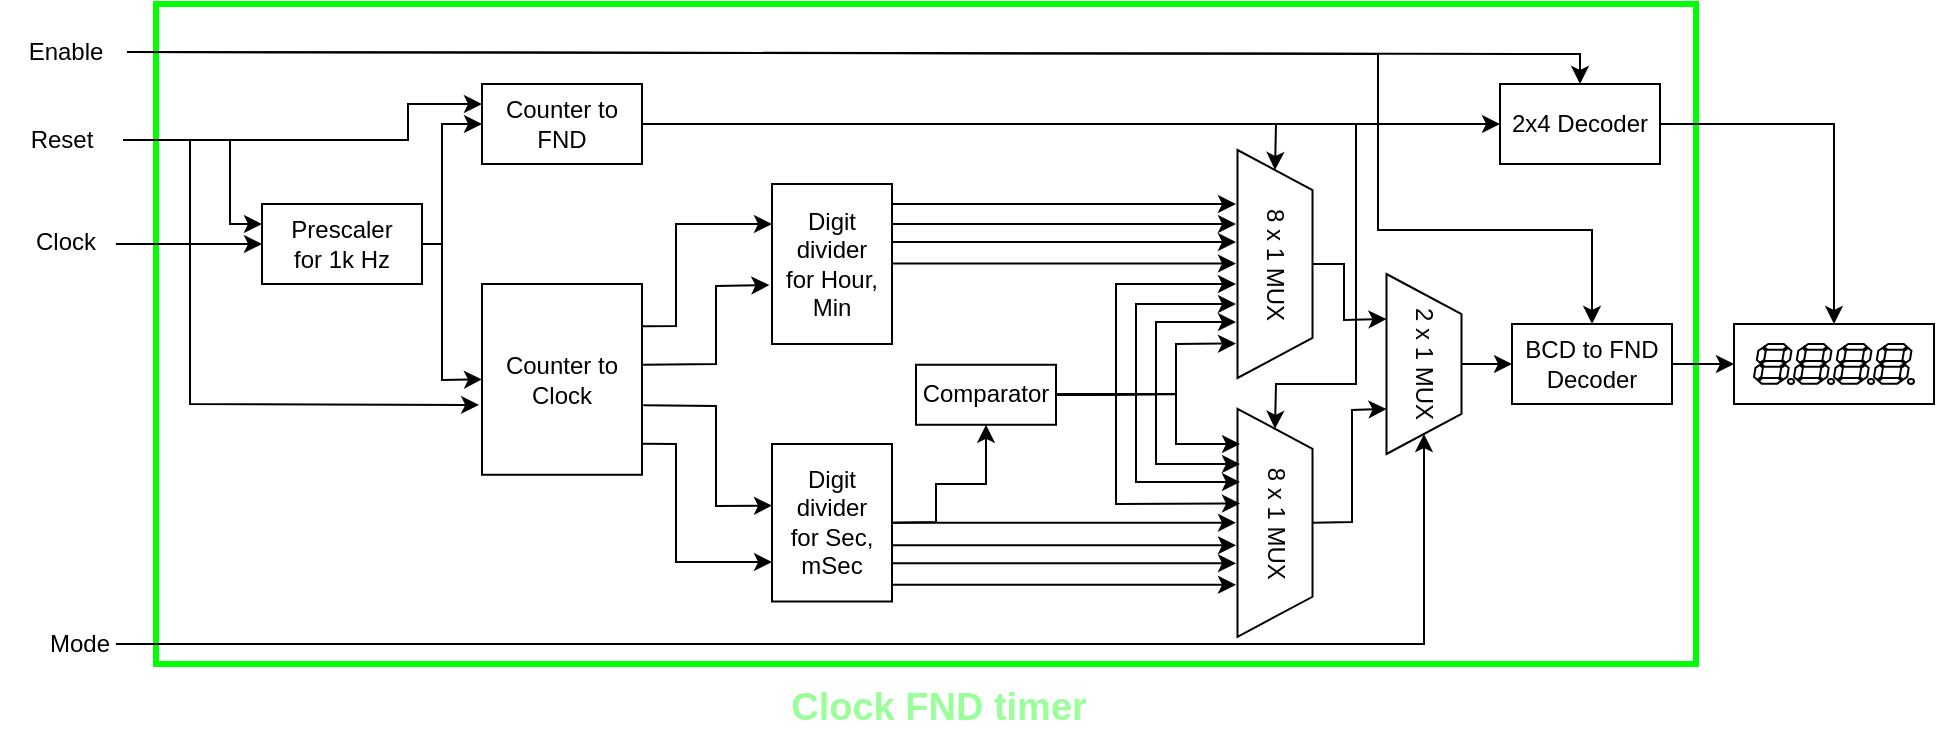 <mxfile>
    <diagram id="L_YF2_mMsxPXs-gu_ANQ" name="페이지-1">
        <mxGraphModel dx="1353" dy="408" grid="0" gridSize="10" guides="1" tooltips="1" connect="1" arrows="1" fold="1" page="0" pageScale="1" pageWidth="827" pageHeight="1169" math="0" shadow="0">
            <root>
                <mxCell id="0"/>
                <mxCell id="1" parent="0"/>
                <mxCell id="56" value="" style="rounded=0;whiteSpace=wrap;html=1;fillColor=none;strokeWidth=3;strokeColor=#00FF00;" vertex="1" parent="1">
                    <mxGeometry x="-60" y="100" width="770" height="330" as="geometry"/>
                </mxCell>
                <mxCell id="38" style="edgeStyle=none;rounded=0;html=1;exitX=1;exitY=0.5;exitDx=0;exitDy=0;entryX=0;entryY=0.5;entryDx=0;entryDy=0;" edge="1" parent="1" source="2" target="3">
                    <mxGeometry relative="1" as="geometry">
                        <Array as="points">
                            <mxPoint x="83" y="220"/>
                            <mxPoint x="83" y="160"/>
                        </Array>
                    </mxGeometry>
                </mxCell>
                <mxCell id="2" value="Prescaler&lt;br&gt;for 1k Hz" style="rounded=0;whiteSpace=wrap;html=1;" vertex="1" parent="1">
                    <mxGeometry x="-7" y="200" width="80" height="40" as="geometry"/>
                </mxCell>
                <mxCell id="37" value="" style="edgeStyle=none;rounded=0;html=1;" edge="1" parent="1" source="3" target="5">
                    <mxGeometry relative="1" as="geometry"/>
                </mxCell>
                <mxCell id="3" value="Counter to FND" style="rounded=0;whiteSpace=wrap;html=1;" vertex="1" parent="1">
                    <mxGeometry x="103" y="140" width="80" height="40" as="geometry"/>
                </mxCell>
                <mxCell id="40" value="" style="edgeStyle=none;rounded=0;html=1;entryX=0;entryY=0.25;entryDx=0;entryDy=0;exitX=1.003;exitY=0.221;exitDx=0;exitDy=0;exitPerimeter=0;" edge="1" parent="1" source="4" target="6">
                    <mxGeometry relative="1" as="geometry">
                        <Array as="points">
                            <mxPoint x="200" y="261"/>
                            <mxPoint x="200" y="210"/>
                            <mxPoint x="223" y="210"/>
                        </Array>
                    </mxGeometry>
                </mxCell>
                <mxCell id="4" value="Counter to Clock" style="rounded=0;whiteSpace=wrap;html=1;" vertex="1" parent="1">
                    <mxGeometry x="103" y="240" width="80" height="95.38" as="geometry"/>
                </mxCell>
                <mxCell id="19" style="edgeStyle=none;html=1;exitX=1;exitY=0.5;exitDx=0;exitDy=0;entryX=0.5;entryY=0;entryDx=0;entryDy=0;rounded=0;" edge="1" parent="1" source="5" target="17">
                    <mxGeometry relative="1" as="geometry">
                        <Array as="points">
                            <mxPoint x="779" y="160"/>
                        </Array>
                    </mxGeometry>
                </mxCell>
                <mxCell id="5" value="2x4 Decoder" style="rounded=0;whiteSpace=wrap;html=1;" vertex="1" parent="1">
                    <mxGeometry x="612" y="140" width="80" height="40" as="geometry"/>
                </mxCell>
                <mxCell id="6" value="Digit divider&lt;br&gt;for Hour, Min" style="rounded=0;whiteSpace=wrap;html=1;" vertex="1" parent="1">
                    <mxGeometry x="248" y="190" width="60" height="80" as="geometry"/>
                </mxCell>
                <mxCell id="7" value="Digit divider&lt;br&gt;for Sec, mSec" style="rounded=0;whiteSpace=wrap;html=1;" vertex="1" parent="1">
                    <mxGeometry x="248" y="320" width="60" height="78.75" as="geometry"/>
                </mxCell>
                <mxCell id="20" value="" style="edgeStyle=none;rounded=0;html=1;" edge="1" parent="1" source="16" target="17">
                    <mxGeometry relative="1" as="geometry"/>
                </mxCell>
                <mxCell id="16" value="BCD to FND Decoder" style="rounded=0;whiteSpace=wrap;html=1;" vertex="1" parent="1">
                    <mxGeometry x="618" y="260" width="80" height="40" as="geometry"/>
                </mxCell>
                <mxCell id="18" value="" style="group" vertex="1" connectable="0" parent="1">
                    <mxGeometry x="729" y="260" width="100" height="40" as="geometry"/>
                </mxCell>
                <mxCell id="9" value="" style="verticalLabelPosition=bottom;shadow=0;dashed=0;align=center;html=1;verticalAlign=top;shape=mxgraph.electrical.opto_electronics.7_segment_display_with_dp;pointerEvents=1;" vertex="1" parent="18">
                    <mxGeometry x="10" y="10" width="20" height="20" as="geometry"/>
                </mxCell>
                <mxCell id="10" value="" style="verticalLabelPosition=bottom;shadow=0;dashed=0;align=center;html=1;verticalAlign=top;shape=mxgraph.electrical.opto_electronics.7_segment_display_with_dp;pointerEvents=1;" vertex="1" parent="18">
                    <mxGeometry x="30" y="10" width="20" height="20" as="geometry"/>
                </mxCell>
                <mxCell id="11" value="" style="verticalLabelPosition=bottom;shadow=0;dashed=0;align=center;html=1;verticalAlign=top;shape=mxgraph.electrical.opto_electronics.7_segment_display_with_dp;pointerEvents=1;" vertex="1" parent="18">
                    <mxGeometry x="50" y="10" width="20" height="20" as="geometry"/>
                </mxCell>
                <mxCell id="12" value="" style="verticalLabelPosition=bottom;shadow=0;dashed=0;align=center;html=1;verticalAlign=top;shape=mxgraph.electrical.opto_electronics.7_segment_display_with_dp;pointerEvents=1;" vertex="1" parent="18">
                    <mxGeometry x="70" y="10" width="20" height="20" as="geometry"/>
                </mxCell>
                <mxCell id="17" value="" style="rounded=0;whiteSpace=wrap;html=1;fillColor=none;" vertex="1" parent="18">
                    <mxGeometry width="100" height="40" as="geometry"/>
                </mxCell>
                <mxCell id="23" value="" style="edgeStyle=none;rounded=0;html=1;" edge="1" parent="1" source="22" target="16">
                    <mxGeometry relative="1" as="geometry"/>
                </mxCell>
                <mxCell id="22" value="2 x 1 MUX" style="shape=trapezoid;perimeter=trapezoidPerimeter;whiteSpace=wrap;html=1;fixedSize=1;fillColor=none;rotation=90;" vertex="1" parent="1">
                    <mxGeometry x="529" y="261.25" width="90" height="37.5" as="geometry"/>
                </mxCell>
                <mxCell id="113" style="edgeStyle=none;rounded=0;html=1;exitX=0.5;exitY=0;exitDx=0;exitDy=0;entryX=0.75;entryY=1;entryDx=0;entryDy=0;" edge="1" parent="1" source="25" target="22">
                    <mxGeometry relative="1" as="geometry">
                        <Array as="points">
                            <mxPoint x="538" y="359"/>
                            <mxPoint x="538" y="303"/>
                        </Array>
                    </mxGeometry>
                </mxCell>
                <mxCell id="25" value="8 x 1 MUX" style="shape=trapezoid;perimeter=trapezoidPerimeter;whiteSpace=wrap;html=1;fixedSize=1;fillColor=none;rotation=90;" vertex="1" parent="1">
                    <mxGeometry x="442.5" y="340.63" width="114" height="37.5" as="geometry"/>
                </mxCell>
                <mxCell id="39" value="" style="endArrow=classic;html=1;rounded=0;exitX=1;exitY=0.5;exitDx=0;exitDy=0;entryX=0;entryY=0.5;entryDx=0;entryDy=0;" edge="1" parent="1" source="2" target="4">
                    <mxGeometry width="50" height="50" relative="1" as="geometry">
                        <mxPoint x="253" y="340" as="sourcePoint"/>
                        <mxPoint x="303" y="290" as="targetPoint"/>
                        <Array as="points">
                            <mxPoint x="83" y="220"/>
                            <mxPoint x="83" y="288"/>
                        </Array>
                    </mxGeometry>
                </mxCell>
                <mxCell id="41" value="" style="endArrow=classic;html=1;rounded=0;entryX=-0.022;entryY=0.632;entryDx=0;entryDy=0;entryPerimeter=0;exitX=1.007;exitY=0.423;exitDx=0;exitDy=0;exitPerimeter=0;" edge="1" parent="1" source="4" target="6">
                    <mxGeometry width="50" height="50" relative="1" as="geometry">
                        <mxPoint x="183" y="270" as="sourcePoint"/>
                        <mxPoint x="253" y="250" as="targetPoint"/>
                        <Array as="points">
                            <mxPoint x="220" y="280"/>
                            <mxPoint x="220" y="241"/>
                        </Array>
                    </mxGeometry>
                </mxCell>
                <mxCell id="43" value="" style="endArrow=classic;html=1;rounded=0;entryX=0;entryY=0.391;entryDx=0;entryDy=0;entryPerimeter=0;exitX=1.008;exitY=0.635;exitDx=0;exitDy=0;exitPerimeter=0;" edge="1" parent="1" source="4" target="7">
                    <mxGeometry width="50" height="50" relative="1" as="geometry">
                        <mxPoint x="183" y="291" as="sourcePoint"/>
                        <mxPoint x="253" y="250" as="targetPoint"/>
                        <Array as="points">
                            <mxPoint x="220" y="301"/>
                            <mxPoint x="220" y="351"/>
                        </Array>
                    </mxGeometry>
                </mxCell>
                <mxCell id="45" value="" style="endArrow=classic;html=1;rounded=0;entryX=0;entryY=0.75;entryDx=0;entryDy=0;exitX=1.003;exitY=0.838;exitDx=0;exitDy=0;exitPerimeter=0;" edge="1" parent="1" source="4" target="7">
                    <mxGeometry width="50" height="50" relative="1" as="geometry">
                        <mxPoint x="193" y="310" as="sourcePoint"/>
                        <mxPoint x="273" y="328.75" as="targetPoint"/>
                        <Array as="points">
                            <mxPoint x="200" y="320"/>
                            <mxPoint x="200" y="379"/>
                        </Array>
                    </mxGeometry>
                </mxCell>
                <mxCell id="46" value="" style="endArrow=classic;html=1;rounded=0;startArrow=none;" edge="1" parent="1">
                    <mxGeometry width="50" height="50" relative="1" as="geometry">
                        <mxPoint x="-80" y="220" as="sourcePoint"/>
                        <mxPoint x="-7" y="220" as="targetPoint"/>
                    </mxGeometry>
                </mxCell>
                <mxCell id="47" value="&lt;font face=&quot;helvetica&quot;&gt;Clock&lt;/font&gt;" style="text;whiteSpace=wrap;html=1;" vertex="1" parent="1">
                    <mxGeometry x="-122.5" y="205" width="57.5" height="30" as="geometry"/>
                </mxCell>
                <mxCell id="49" value="" style="endArrow=classic;html=1;rounded=0;entryX=1;entryY=0.5;entryDx=0;entryDy=0;" edge="1" parent="1" target="22">
                    <mxGeometry width="50" height="50" relative="1" as="geometry">
                        <mxPoint x="-80" y="420" as="sourcePoint"/>
                        <mxPoint x="320" y="300" as="targetPoint"/>
                        <Array as="points">
                            <mxPoint x="574" y="420"/>
                        </Array>
                    </mxGeometry>
                </mxCell>
                <mxCell id="54" value="&lt;font color=&quot;#99ff99&quot; style=&quot;font-size: 19px&quot;&gt;Clock FND timer&lt;/font&gt;" style="text;strokeColor=none;fillColor=none;html=1;fontSize=24;fontStyle=1;verticalAlign=middle;align=center;" vertex="1" parent="1">
                    <mxGeometry x="281" y="430" width="100" height="40" as="geometry"/>
                </mxCell>
                <mxCell id="55" value="Mode" style="text;html=1;strokeColor=none;fillColor=none;align=center;verticalAlign=middle;whiteSpace=wrap;rounded=0;" vertex="1" parent="1">
                    <mxGeometry x="-128" y="405" width="60" height="30" as="geometry"/>
                </mxCell>
                <mxCell id="57" value="Reset" style="text;html=1;strokeColor=none;fillColor=none;align=center;verticalAlign=middle;whiteSpace=wrap;rounded=0;" vertex="1" parent="1">
                    <mxGeometry x="-138" y="152" width="61.5" height="32" as="geometry"/>
                </mxCell>
                <mxCell id="60" value="" style="endArrow=classic;html=1;exitX=1;exitY=0.5;exitDx=0;exitDy=0;entryX=0;entryY=0.25;entryDx=0;entryDy=0;rounded=0;" edge="1" parent="1" target="2">
                    <mxGeometry width="50" height="50" relative="1" as="geometry">
                        <mxPoint x="-67.5" y="168" as="sourcePoint"/>
                        <mxPoint x="276" y="247" as="targetPoint"/>
                        <Array as="points">
                            <mxPoint x="-23" y="168"/>
                            <mxPoint x="-23" y="210"/>
                        </Array>
                    </mxGeometry>
                </mxCell>
                <mxCell id="61" value="" style="endArrow=classic;html=1;rounded=0;entryX=0;entryY=0.25;entryDx=0;entryDy=0;" edge="1" parent="1" target="3">
                    <mxGeometry width="50" height="50" relative="1" as="geometry">
                        <mxPoint x="-67" y="168" as="sourcePoint"/>
                        <mxPoint x="193" y="247" as="targetPoint"/>
                        <Array as="points">
                            <mxPoint x="66" y="168"/>
                            <mxPoint x="66" y="150"/>
                        </Array>
                    </mxGeometry>
                </mxCell>
                <mxCell id="62" value="" style="endArrow=classic;html=1;rounded=0;exitX=1;exitY=0.5;exitDx=0;exitDy=0;entryX=-0.018;entryY=0.634;entryDx=0;entryDy=0;entryPerimeter=0;" edge="1" parent="1" source="57" target="4">
                    <mxGeometry width="50" height="50" relative="1" as="geometry">
                        <mxPoint x="-67.5" y="168" as="sourcePoint"/>
                        <mxPoint x="100" y="310" as="targetPoint"/>
                        <Array as="points">
                            <mxPoint x="-43" y="168"/>
                            <mxPoint x="-43" y="300"/>
                        </Array>
                    </mxGeometry>
                </mxCell>
                <mxCell id="63" value="" style="endArrow=classic;html=1;rounded=0;entryX=0;entryY=0.5;entryDx=0;entryDy=0;exitX=1;exitY=0.5;exitDx=0;exitDy=0;" edge="1" parent="1" source="3" target="96">
                    <mxGeometry width="50" height="50" relative="1" as="geometry">
                        <mxPoint x="555" y="297" as="sourcePoint"/>
                        <mxPoint x="499.5" y="193.0" as="targetPoint"/>
                        <Array as="points">
                            <mxPoint x="455" y="160"/>
                            <mxPoint x="500" y="160"/>
                        </Array>
                    </mxGeometry>
                </mxCell>
                <mxCell id="65" value="Enable" style="text;html=1;strokeColor=none;fillColor=none;align=center;verticalAlign=middle;whiteSpace=wrap;rounded=0;" vertex="1" parent="1">
                    <mxGeometry x="-136" y="108" width="61.5" height="32" as="geometry"/>
                </mxCell>
                <mxCell id="66" value="" style="endArrow=classic;html=1;rounded=0;exitX=1;exitY=0.5;exitDx=0;exitDy=0;entryX=0.5;entryY=0;entryDx=0;entryDy=0;" edge="1" parent="1" source="65" target="5">
                    <mxGeometry width="50" height="50" relative="1" as="geometry">
                        <mxPoint x="33" y="297" as="sourcePoint"/>
                        <mxPoint x="640" y="140" as="targetPoint"/>
                        <Array as="points">
                            <mxPoint x="652" y="125"/>
                        </Array>
                    </mxGeometry>
                </mxCell>
                <mxCell id="67" value="" style="endArrow=classic;html=1;rounded=0;entryX=0.5;entryY=0;entryDx=0;entryDy=0;exitX=1;exitY=0.5;exitDx=0;exitDy=0;" edge="1" parent="1" source="65" target="16">
                    <mxGeometry width="50" height="50" relative="1" as="geometry">
                        <mxPoint x="30" y="125" as="sourcePoint"/>
                        <mxPoint x="630" y="261" as="targetPoint"/>
                        <Array as="points">
                            <mxPoint x="551" y="125"/>
                            <mxPoint x="551" y="213"/>
                            <mxPoint x="658" y="213"/>
                        </Array>
                    </mxGeometry>
                </mxCell>
                <mxCell id="68" value="Comparator" style="rounded=0;whiteSpace=wrap;html=1;" vertex="1" parent="1">
                    <mxGeometry x="320" y="280.38" width="70" height="30" as="geometry"/>
                </mxCell>
                <mxCell id="79" value="" style="group" vertex="1" connectable="0" parent="1">
                    <mxGeometry x="308" y="200" width="172" height="29.76" as="geometry"/>
                </mxCell>
                <mxCell id="72" value="" style="edgeStyle=none;rounded=0;html=1;" edge="1" parent="79">
                    <mxGeometry relative="1" as="geometry">
                        <mxPoint y="19" as="sourcePoint"/>
                        <mxPoint x="172" y="19" as="targetPoint"/>
                    </mxGeometry>
                </mxCell>
                <mxCell id="74" value="" style="edgeStyle=none;rounded=0;html=1;" edge="1" parent="79">
                    <mxGeometry relative="1" as="geometry">
                        <mxPoint y="10" as="sourcePoint"/>
                        <mxPoint x="172" y="10" as="targetPoint"/>
                    </mxGeometry>
                </mxCell>
                <mxCell id="75" value="" style="edgeStyle=none;rounded=0;html=1;" edge="1" parent="79">
                    <mxGeometry relative="1" as="geometry">
                        <mxPoint as="sourcePoint"/>
                        <mxPoint x="172" as="targetPoint"/>
                    </mxGeometry>
                </mxCell>
                <mxCell id="78" value="" style="edgeStyle=none;rounded=0;html=1;" edge="1" parent="79">
                    <mxGeometry relative="1" as="geometry">
                        <mxPoint y="29.76" as="sourcePoint"/>
                        <mxPoint x="172" y="29.76" as="targetPoint"/>
                    </mxGeometry>
                </mxCell>
                <mxCell id="112" style="edgeStyle=none;rounded=0;html=1;exitX=0.5;exitY=0;exitDx=0;exitDy=0;entryX=0.25;entryY=1;entryDx=0;entryDy=0;" edge="1" parent="1" source="96" target="22">
                    <mxGeometry relative="1" as="geometry">
                        <Array as="points">
                            <mxPoint x="534" y="230"/>
                            <mxPoint x="534" y="258"/>
                        </Array>
                    </mxGeometry>
                </mxCell>
                <mxCell id="96" value="8 x 1 MUX" style="shape=trapezoid;perimeter=trapezoidPerimeter;whiteSpace=wrap;html=1;fixedSize=1;fillColor=none;rotation=90;" vertex="1" parent="1">
                    <mxGeometry x="442.5" y="211.25" width="114" height="37.5" as="geometry"/>
                </mxCell>
                <mxCell id="97" value="" style="group" vertex="1" connectable="0" parent="1">
                    <mxGeometry x="420" y="295" width="30" height="55" as="geometry"/>
                </mxCell>
                <mxCell id="92" value="" style="edgeStyle=none;rounded=0;html=1;exitX=1;exitY=0.5;exitDx=0;exitDy=0;" edge="1" parent="97" source="68">
                    <mxGeometry relative="1" as="geometry">
                        <mxPoint x="-110" y="44" as="sourcePoint"/>
                        <mxPoint x="62" y="44" as="targetPoint"/>
                        <Array as="points">
                            <mxPoint x="10"/>
                            <mxPoint x="10" y="44"/>
                        </Array>
                    </mxGeometry>
                </mxCell>
                <mxCell id="93" value="" style="edgeStyle=none;rounded=0;html=1;exitX=1;exitY=0.5;exitDx=0;exitDy=0;" edge="1" parent="97" source="68">
                    <mxGeometry relative="1" as="geometry">
                        <mxPoint x="-110" y="35" as="sourcePoint"/>
                        <mxPoint x="62" y="35" as="targetPoint"/>
                        <Array as="points">
                            <mxPoint x="20"/>
                            <mxPoint x="20" y="35"/>
                        </Array>
                    </mxGeometry>
                </mxCell>
                <mxCell id="94" value="" style="edgeStyle=none;rounded=0;html=1;exitX=1;exitY=0.5;exitDx=0;exitDy=0;" edge="1" parent="97" source="68">
                    <mxGeometry relative="1" as="geometry">
                        <mxPoint x="-110" y="25" as="sourcePoint"/>
                        <mxPoint x="62" y="25" as="targetPoint"/>
                        <Array as="points">
                            <mxPoint x="30"/>
                            <mxPoint x="30" y="25"/>
                        </Array>
                    </mxGeometry>
                </mxCell>
                <mxCell id="95" value="" style="edgeStyle=none;rounded=0;html=1;exitX=1;exitY=0.5;exitDx=0;exitDy=0;" edge="1" parent="97" source="68">
                    <mxGeometry relative="1" as="geometry">
                        <mxPoint x="-110" y="54.76" as="sourcePoint"/>
                        <mxPoint x="62" y="54.76" as="targetPoint"/>
                        <Array as="points">
                            <mxPoint/>
                            <mxPoint y="55"/>
                        </Array>
                    </mxGeometry>
                </mxCell>
                <mxCell id="86" value="" style="edgeStyle=none;rounded=0;html=1;exitX=1;exitY=0.5;exitDx=0;exitDy=0;" edge="1" parent="1" source="68">
                    <mxGeometry relative="1" as="geometry">
                        <mxPoint x="390" y="290" as="sourcePoint"/>
                        <mxPoint x="480" y="259" as="targetPoint"/>
                        <Array as="points">
                            <mxPoint x="440" y="295"/>
                            <mxPoint x="440" y="259"/>
                        </Array>
                    </mxGeometry>
                </mxCell>
                <mxCell id="87" value="" style="edgeStyle=none;rounded=0;html=1;exitX=1;exitY=0.5;exitDx=0;exitDy=0;" edge="1" parent="1" source="68">
                    <mxGeometry relative="1" as="geometry">
                        <mxPoint x="308" y="250" as="sourcePoint"/>
                        <mxPoint x="480" y="250" as="targetPoint"/>
                        <Array as="points">
                            <mxPoint x="430" y="295"/>
                            <mxPoint x="430" y="250"/>
                        </Array>
                    </mxGeometry>
                </mxCell>
                <mxCell id="88" value="" style="edgeStyle=none;rounded=0;html=1;exitX=1;exitY=0.5;exitDx=0;exitDy=0;" edge="1" parent="1" source="68">
                    <mxGeometry relative="1" as="geometry">
                        <mxPoint x="308" y="240" as="sourcePoint"/>
                        <mxPoint x="480" y="240" as="targetPoint"/>
                        <Array as="points">
                            <mxPoint x="420" y="295"/>
                            <mxPoint x="420" y="240"/>
                        </Array>
                    </mxGeometry>
                </mxCell>
                <mxCell id="89" value="" style="edgeStyle=none;rounded=0;html=1;exitX=1;exitY=0.5;exitDx=0;exitDy=0;" edge="1" parent="1" source="68">
                    <mxGeometry relative="1" as="geometry">
                        <mxPoint x="390" y="290" as="sourcePoint"/>
                        <mxPoint x="480" y="269.76" as="targetPoint"/>
                        <Array as="points">
                            <mxPoint x="450" y="295"/>
                            <mxPoint x="450" y="270"/>
                        </Array>
                    </mxGeometry>
                </mxCell>
                <mxCell id="81" value="" style="edgeStyle=none;rounded=0;html=1;" edge="1" parent="1">
                    <mxGeometry relative="1" as="geometry">
                        <mxPoint x="308" y="379.62" as="sourcePoint"/>
                        <mxPoint x="480" y="379.62" as="targetPoint"/>
                    </mxGeometry>
                </mxCell>
                <mxCell id="82" value="" style="edgeStyle=none;rounded=0;html=1;" edge="1" parent="1">
                    <mxGeometry relative="1" as="geometry">
                        <mxPoint x="308" y="370.62" as="sourcePoint"/>
                        <mxPoint x="480" y="370.62" as="targetPoint"/>
                    </mxGeometry>
                </mxCell>
                <mxCell id="83" value="" style="edgeStyle=none;rounded=0;html=1;" edge="1" parent="1">
                    <mxGeometry relative="1" as="geometry">
                        <mxPoint x="308" y="359.34" as="sourcePoint"/>
                        <mxPoint x="480" y="359.34" as="targetPoint"/>
                    </mxGeometry>
                </mxCell>
                <mxCell id="84" value="" style="edgeStyle=none;rounded=0;html=1;" edge="1" parent="1">
                    <mxGeometry relative="1" as="geometry">
                        <mxPoint x="308" y="390.38" as="sourcePoint"/>
                        <mxPoint x="480" y="390.38" as="targetPoint"/>
                    </mxGeometry>
                </mxCell>
                <mxCell id="109" value="" style="edgeStyle=none;rounded=0;html=1;entryX=0.5;entryY=1;entryDx=0;entryDy=0;exitX=1;exitY=0.5;exitDx=0;exitDy=0;" edge="1" parent="1" source="7" target="68">
                    <mxGeometry relative="1" as="geometry">
                        <mxPoint x="310" y="359" as="sourcePoint"/>
                        <mxPoint x="490" y="370.62" as="targetPoint"/>
                        <Array as="points">
                            <mxPoint x="330" y="359"/>
                            <mxPoint x="330" y="340"/>
                            <mxPoint x="355" y="340"/>
                        </Array>
                    </mxGeometry>
                </mxCell>
                <mxCell id="111" value="" style="endArrow=classic;html=1;rounded=0;exitX=1;exitY=0.5;exitDx=0;exitDy=0;entryX=0;entryY=0.5;entryDx=0;entryDy=0;" edge="1" parent="1" source="3" target="25">
                    <mxGeometry width="50" height="50" relative="1" as="geometry">
                        <mxPoint x="400" y="270" as="sourcePoint"/>
                        <mxPoint x="450" y="220" as="targetPoint"/>
                        <Array as="points">
                            <mxPoint x="540" y="160"/>
                            <mxPoint x="540" y="290"/>
                            <mxPoint x="500" y="290"/>
                        </Array>
                    </mxGeometry>
                </mxCell>
            </root>
        </mxGraphModel>
    </diagram>
</mxfile>
